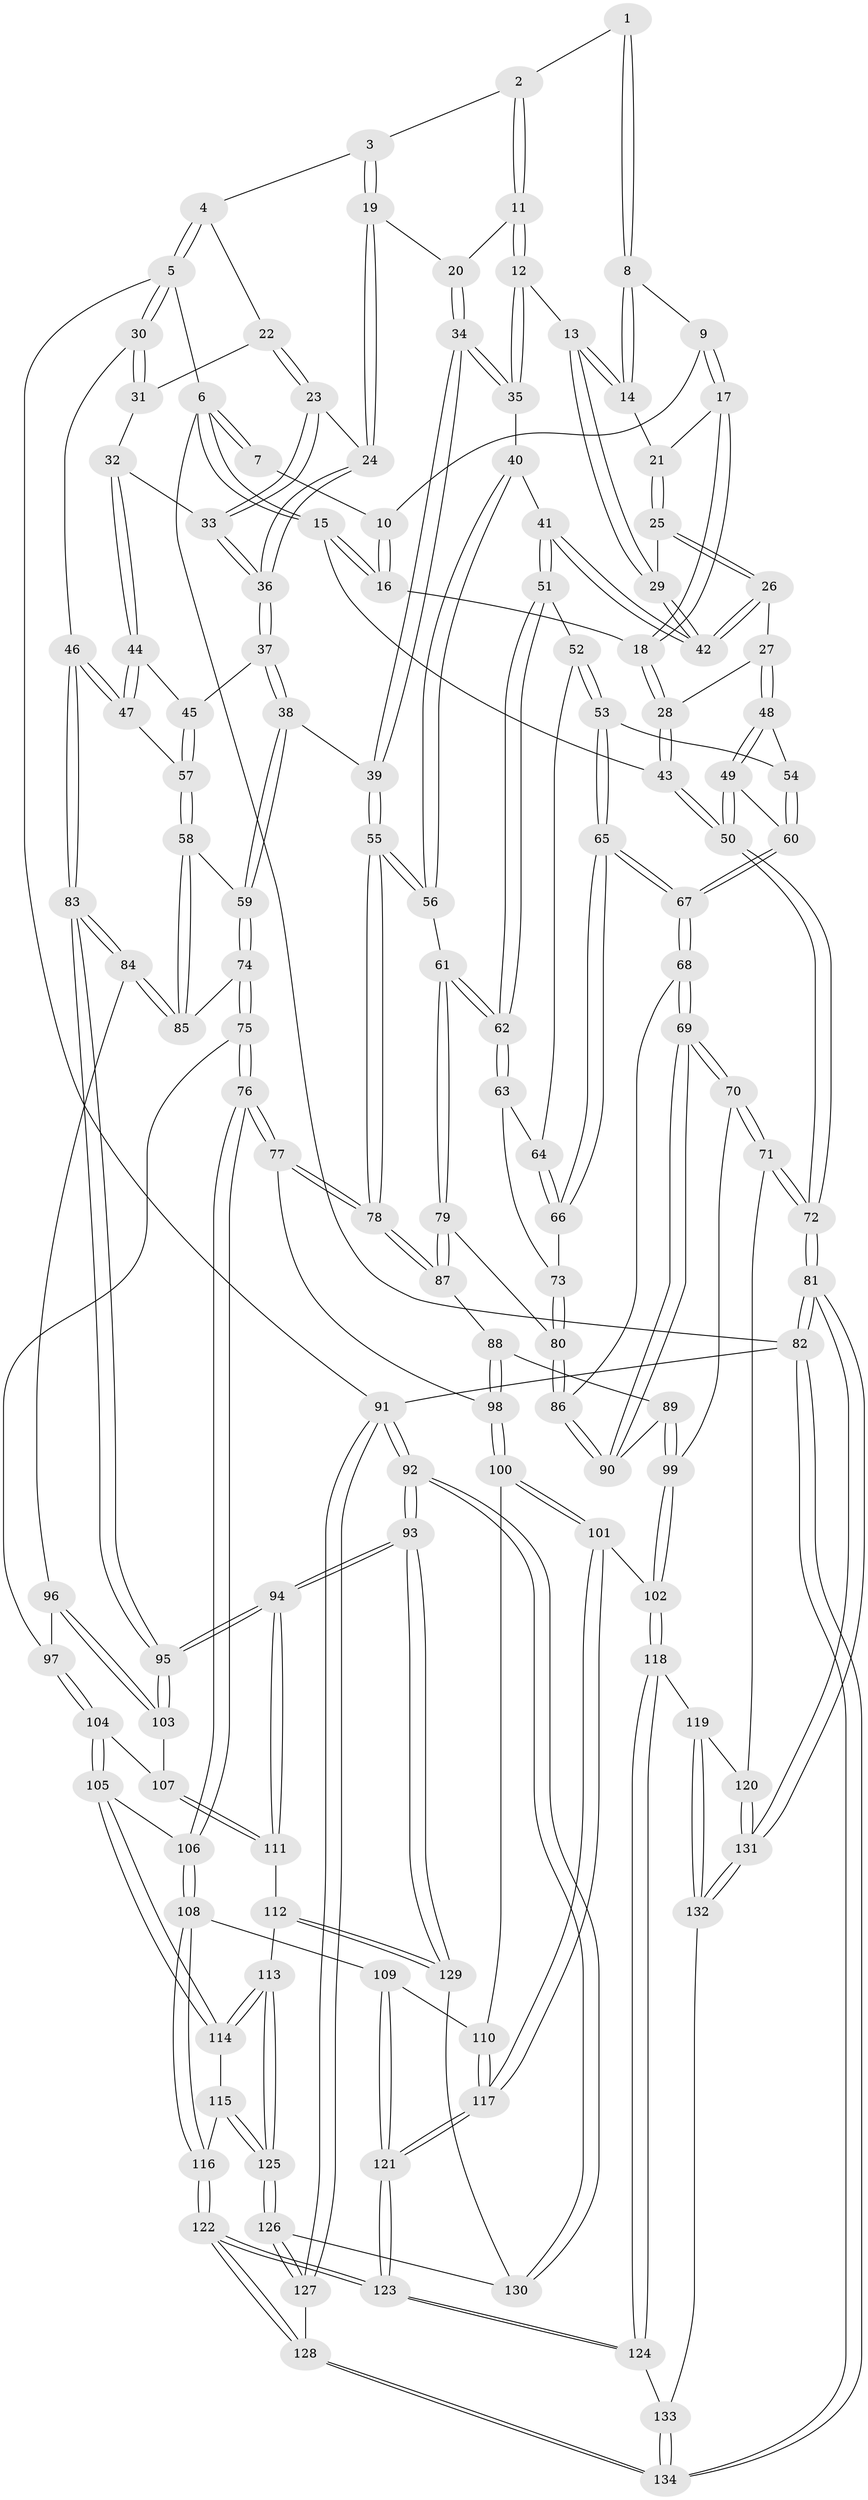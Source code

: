 // coarse degree distribution, {3: 0.2962962962962963, 5: 0.07407407407407407, 4: 0.6296296296296297}
// Generated by graph-tools (version 1.1) at 2025/38/03/04/25 23:38:24]
// undirected, 134 vertices, 332 edges
graph export_dot {
  node [color=gray90,style=filled];
  1 [pos="+0.4156062618450211+0"];
  2 [pos="+0.5130201023103855+0"];
  3 [pos="+0.8478305789570699+0"];
  4 [pos="+0.9173851957573624+0"];
  5 [pos="+1+0"];
  6 [pos="+0+0"];
  7 [pos="+0.15229535994826907+0"];
  8 [pos="+0.3522600720159083+0.04189880405631091"];
  9 [pos="+0.1828475280070897+0.05378296537763791"];
  10 [pos="+0.1456741528393325+0.013330349572134621"];
  11 [pos="+0.5359743406563586+0.11859181162799637"];
  12 [pos="+0.407059246628248+0.18099771754374488"];
  13 [pos="+0.39286223361510625+0.17629685916067964"];
  14 [pos="+0.3474275662540454+0.11115149041941673"];
  15 [pos="+0+0.12962099493853055"];
  16 [pos="+0.1024394765614873+0.061898406913871044"];
  17 [pos="+0.20935371121460022+0.12808267006699534"];
  18 [pos="+0.11703766543461963+0.20897627593286477"];
  19 [pos="+0.7022687758022347+0.13257620299596673"];
  20 [pos="+0.5941078080166308+0.16665686062701576"];
  21 [pos="+0.2680550259574321+0.13926494105979875"];
  22 [pos="+0.8650116714564927+0.18683284440953768"];
  23 [pos="+0.8603406386177836+0.19181112086933957"];
  24 [pos="+0.7479968592566382+0.21650984049886995"];
  25 [pos="+0.2500049991485676+0.2227729823125285"];
  26 [pos="+0.2069469934066137+0.25924393145997165"];
  27 [pos="+0.09849527394370718+0.2592574472782547"];
  28 [pos="+0.09512292575903919+0.2550512028028388"];
  29 [pos="+0.3403223616229284+0.24449915969310443"];
  30 [pos="+1+0.23336389319330442"];
  31 [pos="+0.9322032369153969+0.206094906312664"];
  32 [pos="+0.8892161462901854+0.2947348110574822"];
  33 [pos="+0.8731089306010191+0.2800812592302127"];
  34 [pos="+0.5619587661861333+0.3225309681363728"];
  35 [pos="+0.500886329033036+0.3129030366676464"];
  36 [pos="+0.7382800084184942+0.2944286121576571"];
  37 [pos="+0.7272497089356449+0.317404795401155"];
  38 [pos="+0.639637706184194+0.3741754902779558"];
  39 [pos="+0.6101792833634554+0.3689638802491321"];
  40 [pos="+0.479318451856422+0.325660805221832"];
  41 [pos="+0.3192708653674835+0.3553167901445259"];
  42 [pos="+0.3165276470763969+0.34485403331207193"];
  43 [pos="+0+0.1515236258701985"];
  44 [pos="+0.9189814893407148+0.3313315346331571"];
  45 [pos="+0.8279780040873979+0.37761884770954945"];
  46 [pos="+1+0.3705104043960062"];
  47 [pos="+1+0.3695367477487263"];
  48 [pos="+0.10942595985645828+0.32508359731510894"];
  49 [pos="+0+0.4363704211010555"];
  50 [pos="+0+0.4621704716712577"];
  51 [pos="+0.31198374048730126+0.3756596594064355"];
  52 [pos="+0.23866076633205466+0.3918677512808384"];
  53 [pos="+0.1549370979307745+0.3957088047950586"];
  54 [pos="+0.1226449539762091+0.34949837945986045"];
  55 [pos="+0.5061500114161118+0.5205341684902548"];
  56 [pos="+0.40772542575311677+0.49182303575834"];
  57 [pos="+0.8363409648810752+0.47435324405013635"];
  58 [pos="+0.828140186462567+0.4902801938556667"];
  59 [pos="+0.6680182016161141+0.42209458857759713"];
  60 [pos="+0.03476912831278844+0.4585679797987"];
  61 [pos="+0.3751945734088134+0.49428135176542726"];
  62 [pos="+0.34161937006412135+0.4552765931787603"];
  63 [pos="+0.27929284062713977+0.479690901748521"];
  64 [pos="+0.2384357694379421+0.4669308143089092"];
  65 [pos="+0.1384668103528742+0.5133231593863603"];
  66 [pos="+0.16933400706255097+0.508912818356538"];
  67 [pos="+0.1294360030376677+0.5276216863464147"];
  68 [pos="+0.12342807036973241+0.556922616566852"];
  69 [pos="+0.07621314502614761+0.6467553439372592"];
  70 [pos="+0.06914219632983497+0.65669685099513"];
  71 [pos="+0+0.7089771663969445"];
  72 [pos="+0+0.7454676110215966"];
  73 [pos="+0.2426841068373644+0.5121468578692925"];
  74 [pos="+0.6780918785787199+0.5694520073783583"];
  75 [pos="+0.6717678926368056+0.5778796052437883"];
  76 [pos="+0.5620094989838315+0.6428321260867257"];
  77 [pos="+0.5574265798128755+0.6399272274636327"];
  78 [pos="+0.5396464397661307+0.6080316181250285"];
  79 [pos="+0.3748977796279442+0.49494205425163473"];
  80 [pos="+0.2767572981769925+0.5558390676226465"];
  81 [pos="+0+1"];
  82 [pos="+0+1"];
  83 [pos="+1+0.6592448204466683"];
  84 [pos="+0.8561926835990423+0.5823462172718932"];
  85 [pos="+0.8354122713277775+0.5561505106739484"];
  86 [pos="+0.26532559099668235+0.5796456623835546"];
  87 [pos="+0.3671814404717869+0.5985466335473835"];
  88 [pos="+0.3623584035636677+0.6118405491491664"];
  89 [pos="+0.28568240769579706+0.6268252577524766"];
  90 [pos="+0.2808849587280882+0.6217549358667094"];
  91 [pos="+1+1"];
  92 [pos="+1+1"];
  93 [pos="+1+0.889342146601785"];
  94 [pos="+1+0.8726659951321182"];
  95 [pos="+1+0.7676308822385449"];
  96 [pos="+0.8204978783882806+0.6362140904000563"];
  97 [pos="+0.7459942559990109+0.6716471538204276"];
  98 [pos="+0.40116391637321774+0.6942897064004562"];
  99 [pos="+0.26971579909909227+0.725008213115154"];
  100 [pos="+0.3901370601445825+0.7146717342274496"];
  101 [pos="+0.2912803337287602+0.7527596937923134"];
  102 [pos="+0.2906598555632248+0.7527821219203253"];
  103 [pos="+0.8260701468486852+0.7174244843863185"];
  104 [pos="+0.7301359969325809+0.709748891832232"];
  105 [pos="+0.7062407187304954+0.7320474076712655"];
  106 [pos="+0.5693569822206858+0.6649183160618357"];
  107 [pos="+0.8147680170625531+0.7336860774556897"];
  108 [pos="+0.5554946692259891+0.7573211091923543"];
  109 [pos="+0.5184689926422316+0.7775726585103855"];
  110 [pos="+0.4167124376839855+0.7577690116452863"];
  111 [pos="+0.8143490016964027+0.7649217503486384"];
  112 [pos="+0.7649066037258635+0.8281553731144405"];
  113 [pos="+0.7473233686557268+0.8226865906713297"];
  114 [pos="+0.7158439055967396+0.796754517789703"];
  115 [pos="+0.614498845294707+0.830794584744704"];
  116 [pos="+0.593824790854518+0.8196018808138106"];
  117 [pos="+0.4177322647659935+0.8778134711141912"];
  118 [pos="+0.24456053712771292+0.8380569756295985"];
  119 [pos="+0.16760598479349814+0.8445483513436034"];
  120 [pos="+0.16500217663252442+0.8433080437445132"];
  121 [pos="+0.4273417613392999+0.9039288361091071"];
  122 [pos="+0.4319292853715347+0.9944015577263545"];
  123 [pos="+0.4261882723759133+0.9793838270172689"];
  124 [pos="+0.2616325263790071+0.8645679237390427"];
  125 [pos="+0.6488488788962777+0.9526882419237493"];
  126 [pos="+0.6381759905905618+1"];
  127 [pos="+0.6225003574821584+1"];
  128 [pos="+0.4589134142349122+1"];
  129 [pos="+0.8041140875579925+0.8727903547167354"];
  130 [pos="+0.7744783112062263+0.9394550438677707"];
  131 [pos="+0.017849521620153318+1"];
  132 [pos="+0.16520639102928814+0.9189475774959064"];
  133 [pos="+0.21050829070428656+0.9922829934965727"];
  134 [pos="+0.24720922374472493+1"];
  1 -- 2;
  1 -- 8;
  1 -- 8;
  2 -- 3;
  2 -- 11;
  2 -- 11;
  3 -- 4;
  3 -- 19;
  3 -- 19;
  4 -- 5;
  4 -- 5;
  4 -- 22;
  5 -- 6;
  5 -- 30;
  5 -- 30;
  5 -- 91;
  6 -- 7;
  6 -- 7;
  6 -- 15;
  6 -- 15;
  6 -- 82;
  7 -- 10;
  8 -- 9;
  8 -- 14;
  8 -- 14;
  9 -- 10;
  9 -- 17;
  9 -- 17;
  10 -- 16;
  10 -- 16;
  11 -- 12;
  11 -- 12;
  11 -- 20;
  12 -- 13;
  12 -- 35;
  12 -- 35;
  13 -- 14;
  13 -- 14;
  13 -- 29;
  13 -- 29;
  14 -- 21;
  15 -- 16;
  15 -- 16;
  15 -- 43;
  16 -- 18;
  17 -- 18;
  17 -- 18;
  17 -- 21;
  18 -- 28;
  18 -- 28;
  19 -- 20;
  19 -- 24;
  19 -- 24;
  20 -- 34;
  20 -- 34;
  21 -- 25;
  21 -- 25;
  22 -- 23;
  22 -- 23;
  22 -- 31;
  23 -- 24;
  23 -- 33;
  23 -- 33;
  24 -- 36;
  24 -- 36;
  25 -- 26;
  25 -- 26;
  25 -- 29;
  26 -- 27;
  26 -- 42;
  26 -- 42;
  27 -- 28;
  27 -- 48;
  27 -- 48;
  28 -- 43;
  28 -- 43;
  29 -- 42;
  29 -- 42;
  30 -- 31;
  30 -- 31;
  30 -- 46;
  31 -- 32;
  32 -- 33;
  32 -- 44;
  32 -- 44;
  33 -- 36;
  33 -- 36;
  34 -- 35;
  34 -- 35;
  34 -- 39;
  34 -- 39;
  35 -- 40;
  36 -- 37;
  36 -- 37;
  37 -- 38;
  37 -- 38;
  37 -- 45;
  38 -- 39;
  38 -- 59;
  38 -- 59;
  39 -- 55;
  39 -- 55;
  40 -- 41;
  40 -- 56;
  40 -- 56;
  41 -- 42;
  41 -- 42;
  41 -- 51;
  41 -- 51;
  43 -- 50;
  43 -- 50;
  44 -- 45;
  44 -- 47;
  44 -- 47;
  45 -- 57;
  45 -- 57;
  46 -- 47;
  46 -- 47;
  46 -- 83;
  46 -- 83;
  47 -- 57;
  48 -- 49;
  48 -- 49;
  48 -- 54;
  49 -- 50;
  49 -- 50;
  49 -- 60;
  50 -- 72;
  50 -- 72;
  51 -- 52;
  51 -- 62;
  51 -- 62;
  52 -- 53;
  52 -- 53;
  52 -- 64;
  53 -- 54;
  53 -- 65;
  53 -- 65;
  54 -- 60;
  54 -- 60;
  55 -- 56;
  55 -- 56;
  55 -- 78;
  55 -- 78;
  56 -- 61;
  57 -- 58;
  57 -- 58;
  58 -- 59;
  58 -- 85;
  58 -- 85;
  59 -- 74;
  59 -- 74;
  60 -- 67;
  60 -- 67;
  61 -- 62;
  61 -- 62;
  61 -- 79;
  61 -- 79;
  62 -- 63;
  62 -- 63;
  63 -- 64;
  63 -- 73;
  64 -- 66;
  64 -- 66;
  65 -- 66;
  65 -- 66;
  65 -- 67;
  65 -- 67;
  66 -- 73;
  67 -- 68;
  67 -- 68;
  68 -- 69;
  68 -- 69;
  68 -- 86;
  69 -- 70;
  69 -- 70;
  69 -- 90;
  69 -- 90;
  70 -- 71;
  70 -- 71;
  70 -- 99;
  71 -- 72;
  71 -- 72;
  71 -- 120;
  72 -- 81;
  72 -- 81;
  73 -- 80;
  73 -- 80;
  74 -- 75;
  74 -- 75;
  74 -- 85;
  75 -- 76;
  75 -- 76;
  75 -- 97;
  76 -- 77;
  76 -- 77;
  76 -- 106;
  76 -- 106;
  77 -- 78;
  77 -- 78;
  77 -- 98;
  78 -- 87;
  78 -- 87;
  79 -- 80;
  79 -- 87;
  79 -- 87;
  80 -- 86;
  80 -- 86;
  81 -- 82;
  81 -- 82;
  81 -- 131;
  81 -- 131;
  82 -- 134;
  82 -- 134;
  82 -- 91;
  83 -- 84;
  83 -- 84;
  83 -- 95;
  83 -- 95;
  84 -- 85;
  84 -- 85;
  84 -- 96;
  86 -- 90;
  86 -- 90;
  87 -- 88;
  88 -- 89;
  88 -- 98;
  88 -- 98;
  89 -- 90;
  89 -- 99;
  89 -- 99;
  91 -- 92;
  91 -- 92;
  91 -- 127;
  91 -- 127;
  92 -- 93;
  92 -- 93;
  92 -- 130;
  92 -- 130;
  93 -- 94;
  93 -- 94;
  93 -- 129;
  93 -- 129;
  94 -- 95;
  94 -- 95;
  94 -- 111;
  94 -- 111;
  95 -- 103;
  95 -- 103;
  96 -- 97;
  96 -- 103;
  96 -- 103;
  97 -- 104;
  97 -- 104;
  98 -- 100;
  98 -- 100;
  99 -- 102;
  99 -- 102;
  100 -- 101;
  100 -- 101;
  100 -- 110;
  101 -- 102;
  101 -- 117;
  101 -- 117;
  102 -- 118;
  102 -- 118;
  103 -- 107;
  104 -- 105;
  104 -- 105;
  104 -- 107;
  105 -- 106;
  105 -- 114;
  105 -- 114;
  106 -- 108;
  106 -- 108;
  107 -- 111;
  107 -- 111;
  108 -- 109;
  108 -- 116;
  108 -- 116;
  109 -- 110;
  109 -- 121;
  109 -- 121;
  110 -- 117;
  110 -- 117;
  111 -- 112;
  112 -- 113;
  112 -- 129;
  112 -- 129;
  113 -- 114;
  113 -- 114;
  113 -- 125;
  113 -- 125;
  114 -- 115;
  115 -- 116;
  115 -- 125;
  115 -- 125;
  116 -- 122;
  116 -- 122;
  117 -- 121;
  117 -- 121;
  118 -- 119;
  118 -- 124;
  118 -- 124;
  119 -- 120;
  119 -- 132;
  119 -- 132;
  120 -- 131;
  120 -- 131;
  121 -- 123;
  121 -- 123;
  122 -- 123;
  122 -- 123;
  122 -- 128;
  122 -- 128;
  123 -- 124;
  123 -- 124;
  124 -- 133;
  125 -- 126;
  125 -- 126;
  126 -- 127;
  126 -- 127;
  126 -- 130;
  127 -- 128;
  128 -- 134;
  128 -- 134;
  129 -- 130;
  131 -- 132;
  131 -- 132;
  132 -- 133;
  133 -- 134;
  133 -- 134;
}
